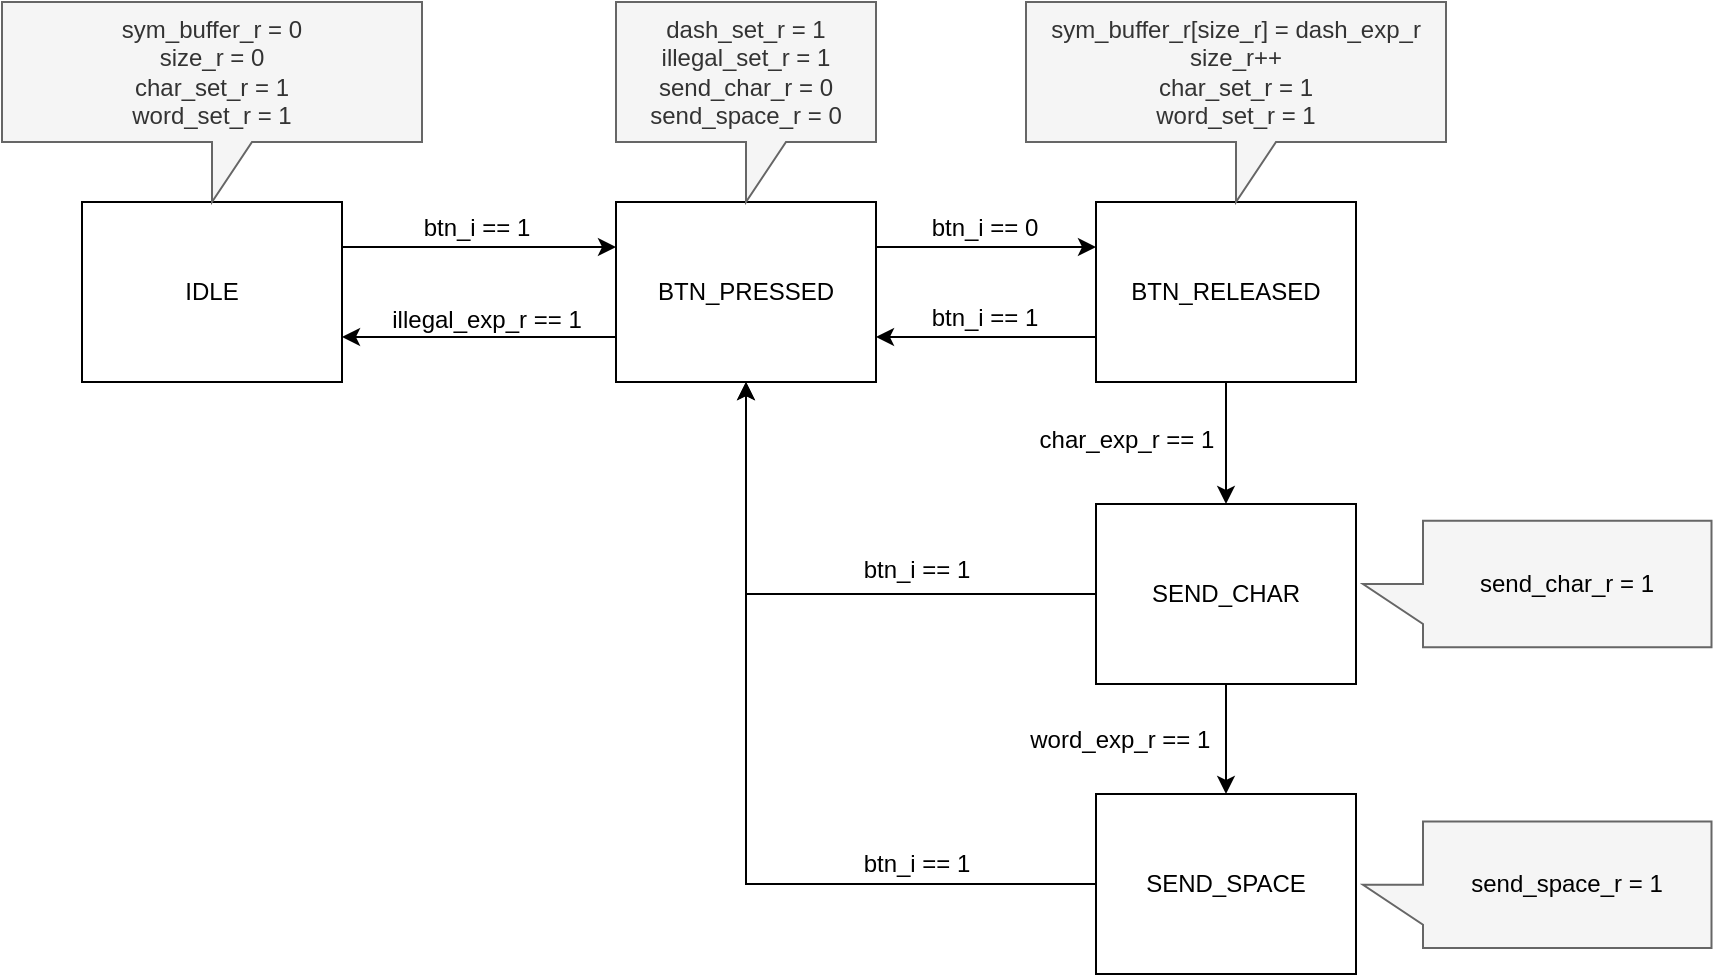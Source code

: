 <mxfile version="24.2.5" type="device">
  <diagram name="Page-1" id="3ThRPnhOoZxk1OaaGIeL">
    <mxGraphModel dx="1195" dy="643" grid="1" gridSize="10" guides="1" tooltips="1" connect="1" arrows="1" fold="1" page="1" pageScale="1" pageWidth="850" pageHeight="1100" math="0" shadow="0">
      <root>
        <mxCell id="0" />
        <mxCell id="1" parent="0" />
        <mxCell id="r0pxEcutcw60DP7s6SvL-1" value="" style="shape=callout;whiteSpace=wrap;html=1;perimeter=calloutPerimeter;fillColor=#f5f5f5;fontColor=#333333;strokeColor=#666666;rotation=90;" vertex="1" parent="1">
          <mxGeometry x="799" y="364.25" width="63.25" height="174.25" as="geometry" />
        </mxCell>
        <mxCell id="OmKIjEjE0jU5wocypJ4i-4" style="edgeStyle=orthogonalEdgeStyle;rounded=0;orthogonalLoop=1;jettySize=auto;html=1;exitX=1;exitY=0.25;exitDx=0;exitDy=0;entryX=0;entryY=0.25;entryDx=0;entryDy=0;" parent="1" source="OmKIjEjE0jU5wocypJ4i-1" target="OmKIjEjE0jU5wocypJ4i-2" edge="1">
          <mxGeometry relative="1" as="geometry" />
        </mxCell>
        <mxCell id="OmKIjEjE0jU5wocypJ4i-1" value="IDLE" style="rounded=0;whiteSpace=wrap;html=1;" parent="1" vertex="1">
          <mxGeometry x="103" y="110" width="130" height="90" as="geometry" />
        </mxCell>
        <mxCell id="OmKIjEjE0jU5wocypJ4i-8" style="edgeStyle=orthogonalEdgeStyle;rounded=0;orthogonalLoop=1;jettySize=auto;html=1;exitX=1;exitY=0.25;exitDx=0;exitDy=0;entryX=0;entryY=0.25;entryDx=0;entryDy=0;" parent="1" source="OmKIjEjE0jU5wocypJ4i-2" target="OmKIjEjE0jU5wocypJ4i-3" edge="1">
          <mxGeometry relative="1" as="geometry" />
        </mxCell>
        <mxCell id="OmKIjEjE0jU5wocypJ4i-23" style="edgeStyle=orthogonalEdgeStyle;rounded=0;orthogonalLoop=1;jettySize=auto;html=1;exitX=0;exitY=0.75;exitDx=0;exitDy=0;entryX=1;entryY=0.75;entryDx=0;entryDy=0;" parent="1" source="OmKIjEjE0jU5wocypJ4i-2" target="OmKIjEjE0jU5wocypJ4i-1" edge="1">
          <mxGeometry relative="1" as="geometry">
            <Array as="points">
              <mxPoint x="320" y="178" />
              <mxPoint x="280" y="178" />
            </Array>
          </mxGeometry>
        </mxCell>
        <mxCell id="OmKIjEjE0jU5wocypJ4i-2" value="BTN_PRESSED" style="rounded=0;whiteSpace=wrap;html=1;" parent="1" vertex="1">
          <mxGeometry x="370" y="110" width="130" height="90" as="geometry" />
        </mxCell>
        <mxCell id="OmKIjEjE0jU5wocypJ4i-11" style="edgeStyle=orthogonalEdgeStyle;rounded=0;orthogonalLoop=1;jettySize=auto;html=1;exitX=0;exitY=0.75;exitDx=0;exitDy=0;entryX=1;entryY=0.75;entryDx=0;entryDy=0;" parent="1" source="OmKIjEjE0jU5wocypJ4i-3" target="OmKIjEjE0jU5wocypJ4i-2" edge="1">
          <mxGeometry relative="1" as="geometry">
            <Array as="points">
              <mxPoint x="550" y="178" />
              <mxPoint x="530" y="178" />
            </Array>
          </mxGeometry>
        </mxCell>
        <mxCell id="OmKIjEjE0jU5wocypJ4i-14" style="edgeStyle=orthogonalEdgeStyle;rounded=0;orthogonalLoop=1;jettySize=auto;html=1;exitX=0.5;exitY=1;exitDx=0;exitDy=0;entryX=0.5;entryY=0;entryDx=0;entryDy=0;" parent="1" source="OmKIjEjE0jU5wocypJ4i-3" target="OmKIjEjE0jU5wocypJ4i-13" edge="1">
          <mxGeometry relative="1" as="geometry" />
        </mxCell>
        <mxCell id="OmKIjEjE0jU5wocypJ4i-3" value="BTN_RELEASED" style="rounded=0;whiteSpace=wrap;html=1;" parent="1" vertex="1">
          <mxGeometry x="610" y="110" width="130" height="90" as="geometry" />
        </mxCell>
        <mxCell id="OmKIjEjE0jU5wocypJ4i-6" value="btn_i == 1" style="text;html=1;align=center;verticalAlign=middle;resizable=0;points=[];autosize=1;strokeColor=none;fillColor=none;" parent="1" vertex="1">
          <mxGeometry x="260" y="108" width="80" height="30" as="geometry" />
        </mxCell>
        <mxCell id="OmKIjEjE0jU5wocypJ4i-7" value="dash_set_r = 1&lt;div&gt;illegal_set_r = 1&lt;/div&gt;&lt;div&gt;send_char_r = 0&lt;/div&gt;&lt;div&gt;send_space_r = 0&lt;/div&gt;" style="shape=callout;whiteSpace=wrap;html=1;perimeter=calloutPerimeter;fillColor=#f5f5f5;fontColor=#333333;strokeColor=#666666;" parent="1" vertex="1">
          <mxGeometry x="370" y="10" width="130" height="100" as="geometry" />
        </mxCell>
        <mxCell id="OmKIjEjE0jU5wocypJ4i-9" value="btn_i == 0" style="text;html=1;align=center;verticalAlign=middle;resizable=0;points=[];autosize=1;strokeColor=none;fillColor=none;" parent="1" vertex="1">
          <mxGeometry x="514" y="108" width="80" height="30" as="geometry" />
        </mxCell>
        <mxCell id="OmKIjEjE0jU5wocypJ4i-10" value="&lt;div&gt;sym_buffer_r[size_r] = dash_exp_r&lt;/div&gt;&lt;div&gt;size_r++&lt;/div&gt;char_set_r = 1&lt;div&gt;word_set_r = 1&lt;/div&gt;" style="shape=callout;whiteSpace=wrap;html=1;perimeter=calloutPerimeter;fillColor=#f5f5f5;fontColor=#333333;strokeColor=#666666;" parent="1" vertex="1">
          <mxGeometry x="575" y="10" width="210" height="100" as="geometry" />
        </mxCell>
        <mxCell id="OmKIjEjE0jU5wocypJ4i-12" value="btn_i == 1" style="text;html=1;align=center;verticalAlign=middle;resizable=0;points=[];autosize=1;strokeColor=none;fillColor=none;" parent="1" vertex="1">
          <mxGeometry x="480" y="279" width="80" height="30" as="geometry" />
        </mxCell>
        <mxCell id="OmKIjEjE0jU5wocypJ4i-17" style="edgeStyle=orthogonalEdgeStyle;rounded=0;orthogonalLoop=1;jettySize=auto;html=1;exitX=0.5;exitY=1;exitDx=0;exitDy=0;entryX=0.5;entryY=0;entryDx=0;entryDy=0;" parent="1" source="OmKIjEjE0jU5wocypJ4i-13" target="OmKIjEjE0jU5wocypJ4i-16" edge="1">
          <mxGeometry relative="1" as="geometry" />
        </mxCell>
        <mxCell id="OmKIjEjE0jU5wocypJ4i-19" style="edgeStyle=orthogonalEdgeStyle;rounded=0;orthogonalLoop=1;jettySize=auto;html=1;exitX=0;exitY=0.5;exitDx=0;exitDy=0;entryX=0.5;entryY=1;entryDx=0;entryDy=0;" parent="1" source="OmKIjEjE0jU5wocypJ4i-13" target="OmKIjEjE0jU5wocypJ4i-2" edge="1">
          <mxGeometry relative="1" as="geometry" />
        </mxCell>
        <mxCell id="OmKIjEjE0jU5wocypJ4i-13" value="SEND_CHAR" style="rounded=0;whiteSpace=wrap;html=1;" parent="1" vertex="1">
          <mxGeometry x="610" y="261" width="130" height="90" as="geometry" />
        </mxCell>
        <mxCell id="OmKIjEjE0jU5wocypJ4i-15" value="char_exp_r == 1" style="text;html=1;align=center;verticalAlign=middle;resizable=0;points=[];autosize=1;strokeColor=none;fillColor=none;" parent="1" vertex="1">
          <mxGeometry x="570" y="214" width="110" height="30" as="geometry" />
        </mxCell>
        <mxCell id="OmKIjEjE0jU5wocypJ4i-20" style="edgeStyle=orthogonalEdgeStyle;rounded=0;orthogonalLoop=1;jettySize=auto;html=1;exitX=0;exitY=0.5;exitDx=0;exitDy=0;entryX=0.5;entryY=1;entryDx=0;entryDy=0;" parent="1" source="OmKIjEjE0jU5wocypJ4i-16" target="OmKIjEjE0jU5wocypJ4i-2" edge="1">
          <mxGeometry relative="1" as="geometry">
            <mxPoint x="370" y="270.0" as="targetPoint" />
          </mxGeometry>
        </mxCell>
        <mxCell id="OmKIjEjE0jU5wocypJ4i-16" value="SEND_SPACE" style="rounded=0;whiteSpace=wrap;html=1;" parent="1" vertex="1">
          <mxGeometry x="610" y="406" width="130" height="90" as="geometry" />
        </mxCell>
        <mxCell id="OmKIjEjE0jU5wocypJ4i-18" value="&amp;nbsp;word_exp_r == 1" style="text;html=1;align=center;verticalAlign=middle;resizable=0;points=[];autosize=1;strokeColor=none;fillColor=none;" parent="1" vertex="1">
          <mxGeometry x="560" y="364.25" width="120" height="30" as="geometry" />
        </mxCell>
        <mxCell id="OmKIjEjE0jU5wocypJ4i-21" value="btn_i == 1" style="text;html=1;align=center;verticalAlign=middle;resizable=0;points=[];autosize=1;strokeColor=none;fillColor=none;" parent="1" vertex="1">
          <mxGeometry x="514" y="153" width="80" height="30" as="geometry" />
        </mxCell>
        <mxCell id="OmKIjEjE0jU5wocypJ4i-22" value="btn_i == 1" style="text;html=1;align=center;verticalAlign=middle;resizable=0;points=[];autosize=1;strokeColor=none;fillColor=none;" parent="1" vertex="1">
          <mxGeometry x="480" y="426" width="80" height="30" as="geometry" />
        </mxCell>
        <mxCell id="OmKIjEjE0jU5wocypJ4i-25" value="&lt;div&gt;sym_buffer_r = 0&lt;/div&gt;&lt;div&gt;size_r = 0&lt;/div&gt;char_set_r = 1&lt;div&gt;word_set_r = 1&lt;/div&gt;" style="shape=callout;whiteSpace=wrap;html=1;perimeter=calloutPerimeter;fillColor=#f5f5f5;fontColor=#333333;strokeColor=#666666;" parent="1" vertex="1">
          <mxGeometry x="63" y="10" width="210" height="100" as="geometry" />
        </mxCell>
        <mxCell id="OmKIjEjE0jU5wocypJ4i-26" value="illegal_exp_r == 1" style="text;html=1;align=center;verticalAlign=middle;resizable=0;points=[];autosize=1;strokeColor=none;fillColor=none;" parent="1" vertex="1">
          <mxGeometry x="245" y="154" width="120" height="30" as="geometry" />
        </mxCell>
        <mxCell id="OmKIjEjE0jU5wocypJ4i-28" value="" style="shape=callout;whiteSpace=wrap;html=1;perimeter=calloutPerimeter;fillColor=#f5f5f5;fontColor=#333333;strokeColor=#666666;rotation=90;" parent="1" vertex="1">
          <mxGeometry x="799" y="213.88" width="63.25" height="174.25" as="geometry" />
        </mxCell>
        <mxCell id="OmKIjEjE0jU5wocypJ4i-29" value="send_char_r = 1" style="text;html=1;align=center;verticalAlign=middle;resizable=0;points=[];autosize=1;strokeColor=none;fillColor=none;" parent="1" vertex="1">
          <mxGeometry x="790" y="286" width="110" height="30" as="geometry" />
        </mxCell>
        <mxCell id="OmKIjEjE0jU5wocypJ4i-31" value="send_space_r = 1" style="text;html=1;align=center;verticalAlign=middle;resizable=0;points=[];autosize=1;strokeColor=none;fillColor=none;" parent="1" vertex="1">
          <mxGeometry x="785" y="436.38" width="120" height="30" as="geometry" />
        </mxCell>
      </root>
    </mxGraphModel>
  </diagram>
</mxfile>
